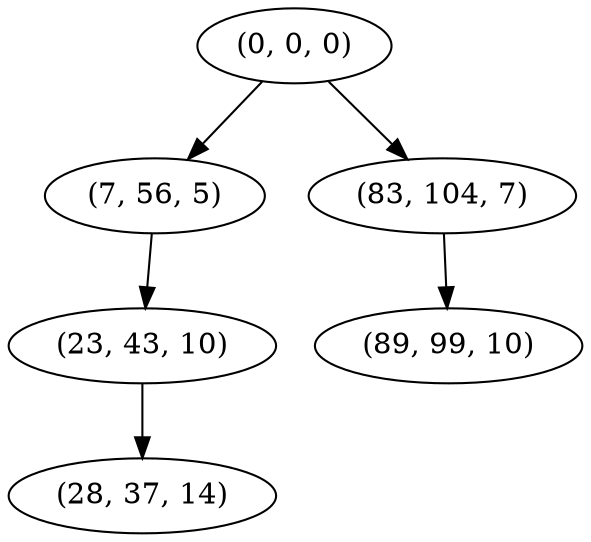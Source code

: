 digraph tree {
    "(0, 0, 0)";
    "(7, 56, 5)";
    "(23, 43, 10)";
    "(28, 37, 14)";
    "(83, 104, 7)";
    "(89, 99, 10)";
    "(0, 0, 0)" -> "(7, 56, 5)";
    "(0, 0, 0)" -> "(83, 104, 7)";
    "(7, 56, 5)" -> "(23, 43, 10)";
    "(23, 43, 10)" -> "(28, 37, 14)";
    "(83, 104, 7)" -> "(89, 99, 10)";
}
